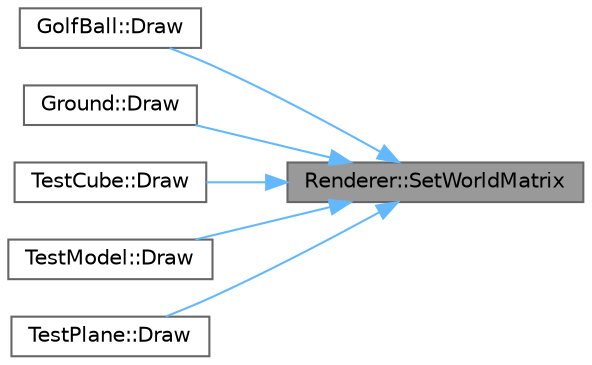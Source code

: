 digraph "Renderer::SetWorldMatrix"
{
 // LATEX_PDF_SIZE
  bgcolor="transparent";
  edge [fontname=Helvetica,fontsize=10,labelfontname=Helvetica,labelfontsize=10];
  node [fontname=Helvetica,fontsize=10,shape=box,height=0.2,width=0.4];
  rankdir="RL";
  Node1 [id="Node000001",label="Renderer::SetWorldMatrix",height=0.2,width=0.4,color="gray40", fillcolor="grey60", style="filled", fontcolor="black",tooltip=" "];
  Node1 -> Node2 [id="edge1_Node000001_Node000002",dir="back",color="steelblue1",style="solid",tooltip=" "];
  Node2 [id="Node000002",label="GolfBall::Draw",height=0.2,width=0.4,color="grey40", fillcolor="white", style="filled",URL="$class_golf_ball.html#a5386af8ca0ebcd61f8c9889f511bfa2b",tooltip=" "];
  Node1 -> Node3 [id="edge2_Node000001_Node000003",dir="back",color="steelblue1",style="solid",tooltip=" "];
  Node3 [id="Node000003",label="Ground::Draw",height=0.2,width=0.4,color="grey40", fillcolor="white", style="filled",URL="$class_ground.html#a2370ec120536f0831d1a4fe59cae804f",tooltip=" "];
  Node1 -> Node4 [id="edge3_Node000001_Node000004",dir="back",color="steelblue1",style="solid",tooltip=" "];
  Node4 [id="Node000004",label="TestCube::Draw",height=0.2,width=0.4,color="grey40", fillcolor="white", style="filled",URL="$class_test_cube.html#a9f98cf35cd30f59b226a4a3fff746b63",tooltip=" "];
  Node1 -> Node5 [id="edge4_Node000001_Node000005",dir="back",color="steelblue1",style="solid",tooltip=" "];
  Node5 [id="Node000005",label="TestModel::Draw",height=0.2,width=0.4,color="grey40", fillcolor="white", style="filled",URL="$class_test_model.html#a18bc7f4a5f9d405af758572b7bd55258",tooltip=" "];
  Node1 -> Node6 [id="edge5_Node000001_Node000006",dir="back",color="steelblue1",style="solid",tooltip=" "];
  Node6 [id="Node000006",label="TestPlane::Draw",height=0.2,width=0.4,color="grey40", fillcolor="white", style="filled",URL="$class_test_plane.html#a3911aded8e7c6e66a0ae477de7ac13ae",tooltip=" "];
}

